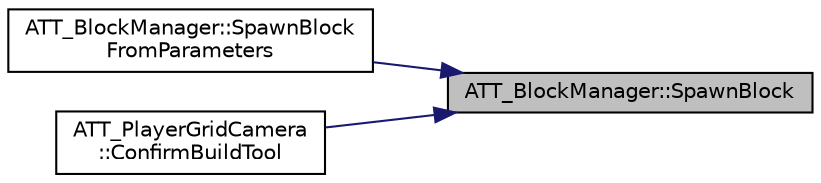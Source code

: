 digraph "ATT_BlockManager::SpawnBlock"
{
 // LATEX_PDF_SIZE
  edge [fontname="Helvetica",fontsize="10",labelfontname="Helvetica",labelfontsize="10"];
  node [fontname="Helvetica",fontsize="10",shape=record];
  rankdir="RL";
  Node84 [label="ATT_BlockManager::SpawnBlock",height=0.2,width=0.4,color="black", fillcolor="grey75", style="filled", fontcolor="black",tooltip="Calculate the zone used by the block & assign the tile arrays to the block."];
  Node84 -> Node85 [dir="back",color="midnightblue",fontsize="10",style="solid",fontname="Helvetica"];
  Node85 [label="ATT_BlockManager::SpawnBlock\lFromParameters",height=0.2,width=0.4,color="black", fillcolor="white", style="filled",URL="$class_a_t_t___block_manager.html#a38f27c6297567c4120a09b103b18d7fe",tooltip="Gets a random blockID corresponding to parameters in the data table."];
  Node84 -> Node86 [dir="back",color="midnightblue",fontsize="10",style="solid",fontname="Helvetica"];
  Node86 [label="ATT_PlayerGridCamera\l::ConfirmBuildTool",height=0.2,width=0.4,color="black", fillcolor="white", style="filled",URL="$class_a_t_t___player_grid_camera.html#aca622600a2b7f3a52b001c34a0da537b",tooltip="Finalises the block building or zone building process."];
}
